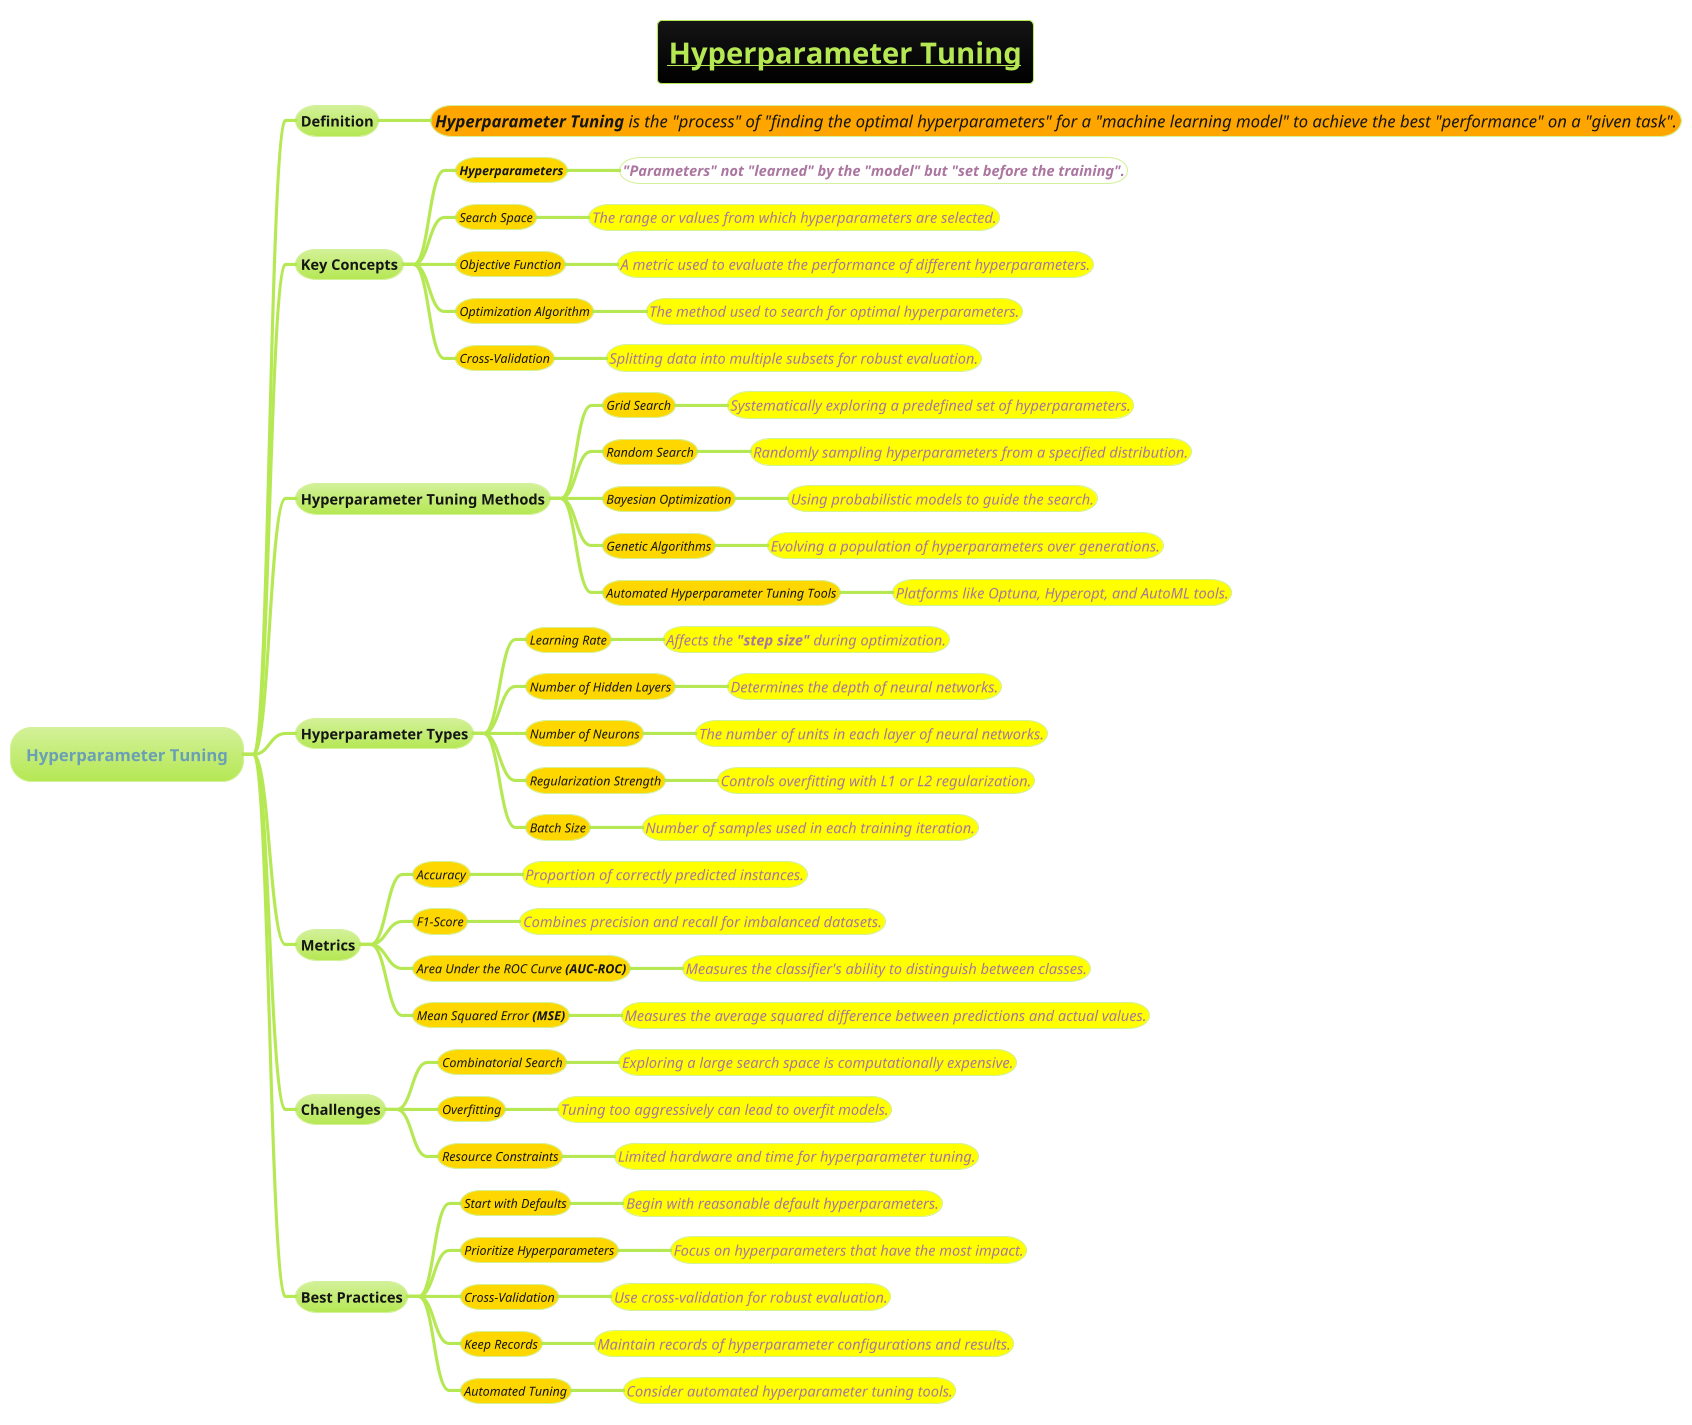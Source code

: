 @startmindmap
title =__Hyperparameter Tuning__

!theme hacker


* Hyperparameter Tuning
** Definition
***[#orange] ========<size:16>**Hyperparameter Tuning** is the "process" of "finding the optimal hyperparameters" for a "machine learning model" to achieve the best "performance" on a "given task".

** Key Concepts
***[#gold] ====**Hyperparameters**
****[#white] ====<size:14>**"Parameters" not "learned" by the "model" but "set before the training".**
***[#gold] ====Search Space
****[#yellow] ====<size:14>The range or values from which hyperparameters are selected.
***[#gold] ====Objective Function
****[#yellow] ====<size:14>A metric used to evaluate the performance of different hyperparameters.
***[#gold] ====Optimization Algorithm
****[#yellow] ====<size:14>The method used to search for optimal hyperparameters.
***[#gold] ====Cross-Validation
****[#yellow] ====<size:14>Splitting data into multiple subsets for robust evaluation.

** Hyperparameter Tuning Methods
***[#gold] ====Grid Search
****[#yellow] ====<size:14>Systematically exploring a predefined set of hyperparameters.
***[#gold] ====Random Search
****[#yellow] ====<size:14>Randomly sampling hyperparameters from a specified distribution.
***[#gold] ====Bayesian Optimization
****[#yellow] ====<size:14>Using probabilistic models to guide the search.
***[#gold] ====Genetic Algorithms
****[#yellow] ====<size:14>Evolving a population of hyperparameters over generations.
***[#gold] ====Automated Hyperparameter Tuning Tools
****[#yellow] ====<size:14>Platforms like Optuna, Hyperopt, and AutoML tools.

** Hyperparameter Types
***[#gold] ====Learning Rate
****[#yellow] ====<size:14>Affects the **"step size"** during optimization.
***[#gold] ====Number of Hidden Layers
****[#yellow] ====<size:14>Determines the depth of neural networks.
***[#gold] ====Number of Neurons
****[#yellow] ====<size:14>The number of units in each layer of neural networks.
***[#gold] ====Regularization Strength
****[#yellow] ====<size:14>Controls overfitting with L1 or L2 regularization.
***[#gold] ====Batch Size
****[#yellow] ====<size:14>Number of samples used in each training iteration.

** Metrics
***[#gold] ====Accuracy
****[#yellow] ====<size:14>Proportion of correctly predicted instances.
***[#gold] ====F1-Score
****[#yellow] ====<size:14>Combines precision and recall for imbalanced datasets.
***[#gold] ====Area Under the ROC Curve **(AUC-ROC)**
****[#yellow] ====<size:14>Measures the classifier's ability to distinguish between classes.
***[#gold] ====Mean Squared Error **(MSE)**
****[#yellow] ====<size:14>Measures the average squared difference between predictions and actual values.

** Challenges
***[#gold] ====Combinatorial Search
****[#yellow] ====<size:14>Exploring a large search space is computationally expensive.
***[#gold] ====Overfitting
****[#yellow] ====<size:14>Tuning too aggressively can lead to overfit models.
***[#gold] ====Resource Constraints
****[#yellow] ====<size:14>Limited hardware and time for hyperparameter tuning.

** Best Practices
***[#gold] ====Start with Defaults
****[#yellow] ====<size:14>Begin with reasonable default hyperparameters.
***[#gold] ====Prioritize Hyperparameters
****[#yellow] ====<size:14>Focus on hyperparameters that have the most impact.
***[#gold] ====Cross-Validation
****[#yellow] ====<size:14>Use cross-validation for robust evaluation.
***[#gold] ====Keep Records
****[#yellow] ====<size:14>Maintain records of hyperparameter configurations and results.
***[#gold] ====Automated Tuning
****[#yellow] ====<size:14>Consider automated hyperparameter tuning tools.

@endmindmap
